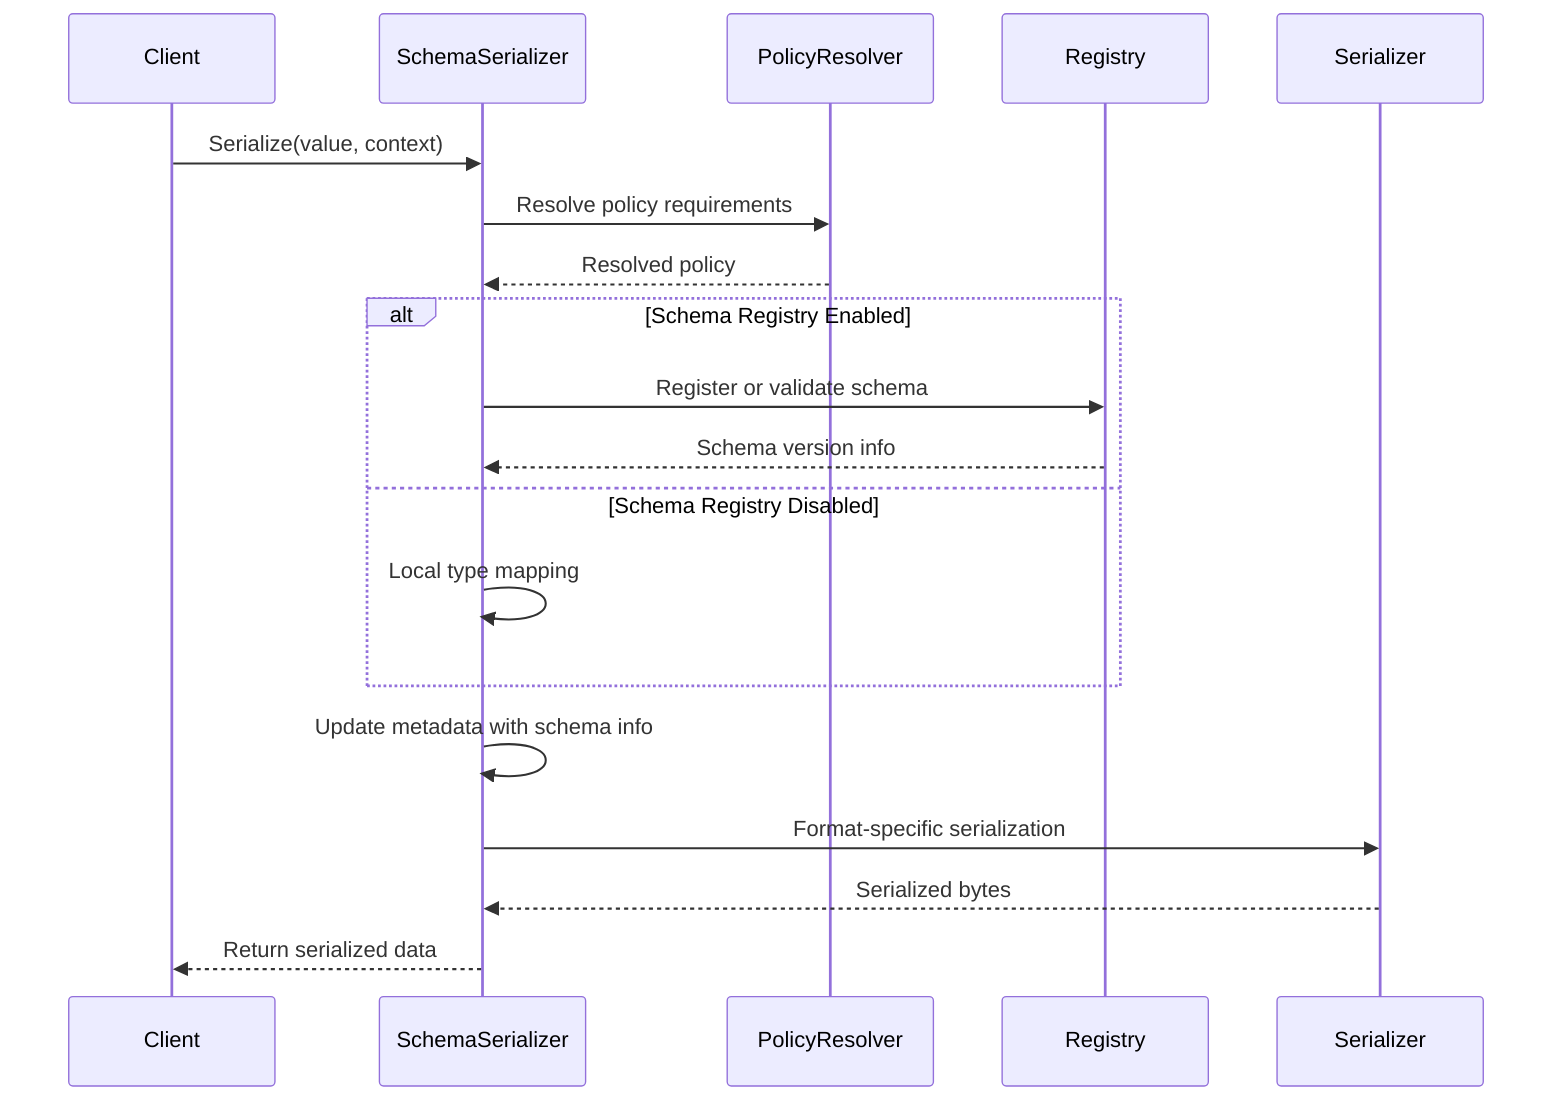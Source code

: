 sequenceDiagram
    participant Client
    participant SchemaSerializer
    participant PolicyResolver
    participant Registry
    participant Serializer

    Client ->> SchemaSerializer: Serialize(value, context)

    SchemaSerializer ->> PolicyResolver: Resolve policy requirements
    PolicyResolver -->> SchemaSerializer: Resolved policy

    alt Schema Registry Enabled
        SchemaSerializer ->> Registry: Register or validate schema
        Registry -->> SchemaSerializer: Schema version info
    else Schema Registry Disabled
        SchemaSerializer ->> SchemaSerializer: Local type mapping
    end

    SchemaSerializer ->> SchemaSerializer: Update metadata with schema info

    SchemaSerializer ->> Serializer: Format-specific serialization
    Serializer -->> SchemaSerializer: Serialized bytes

    SchemaSerializer -->> Client: Return serialized data
